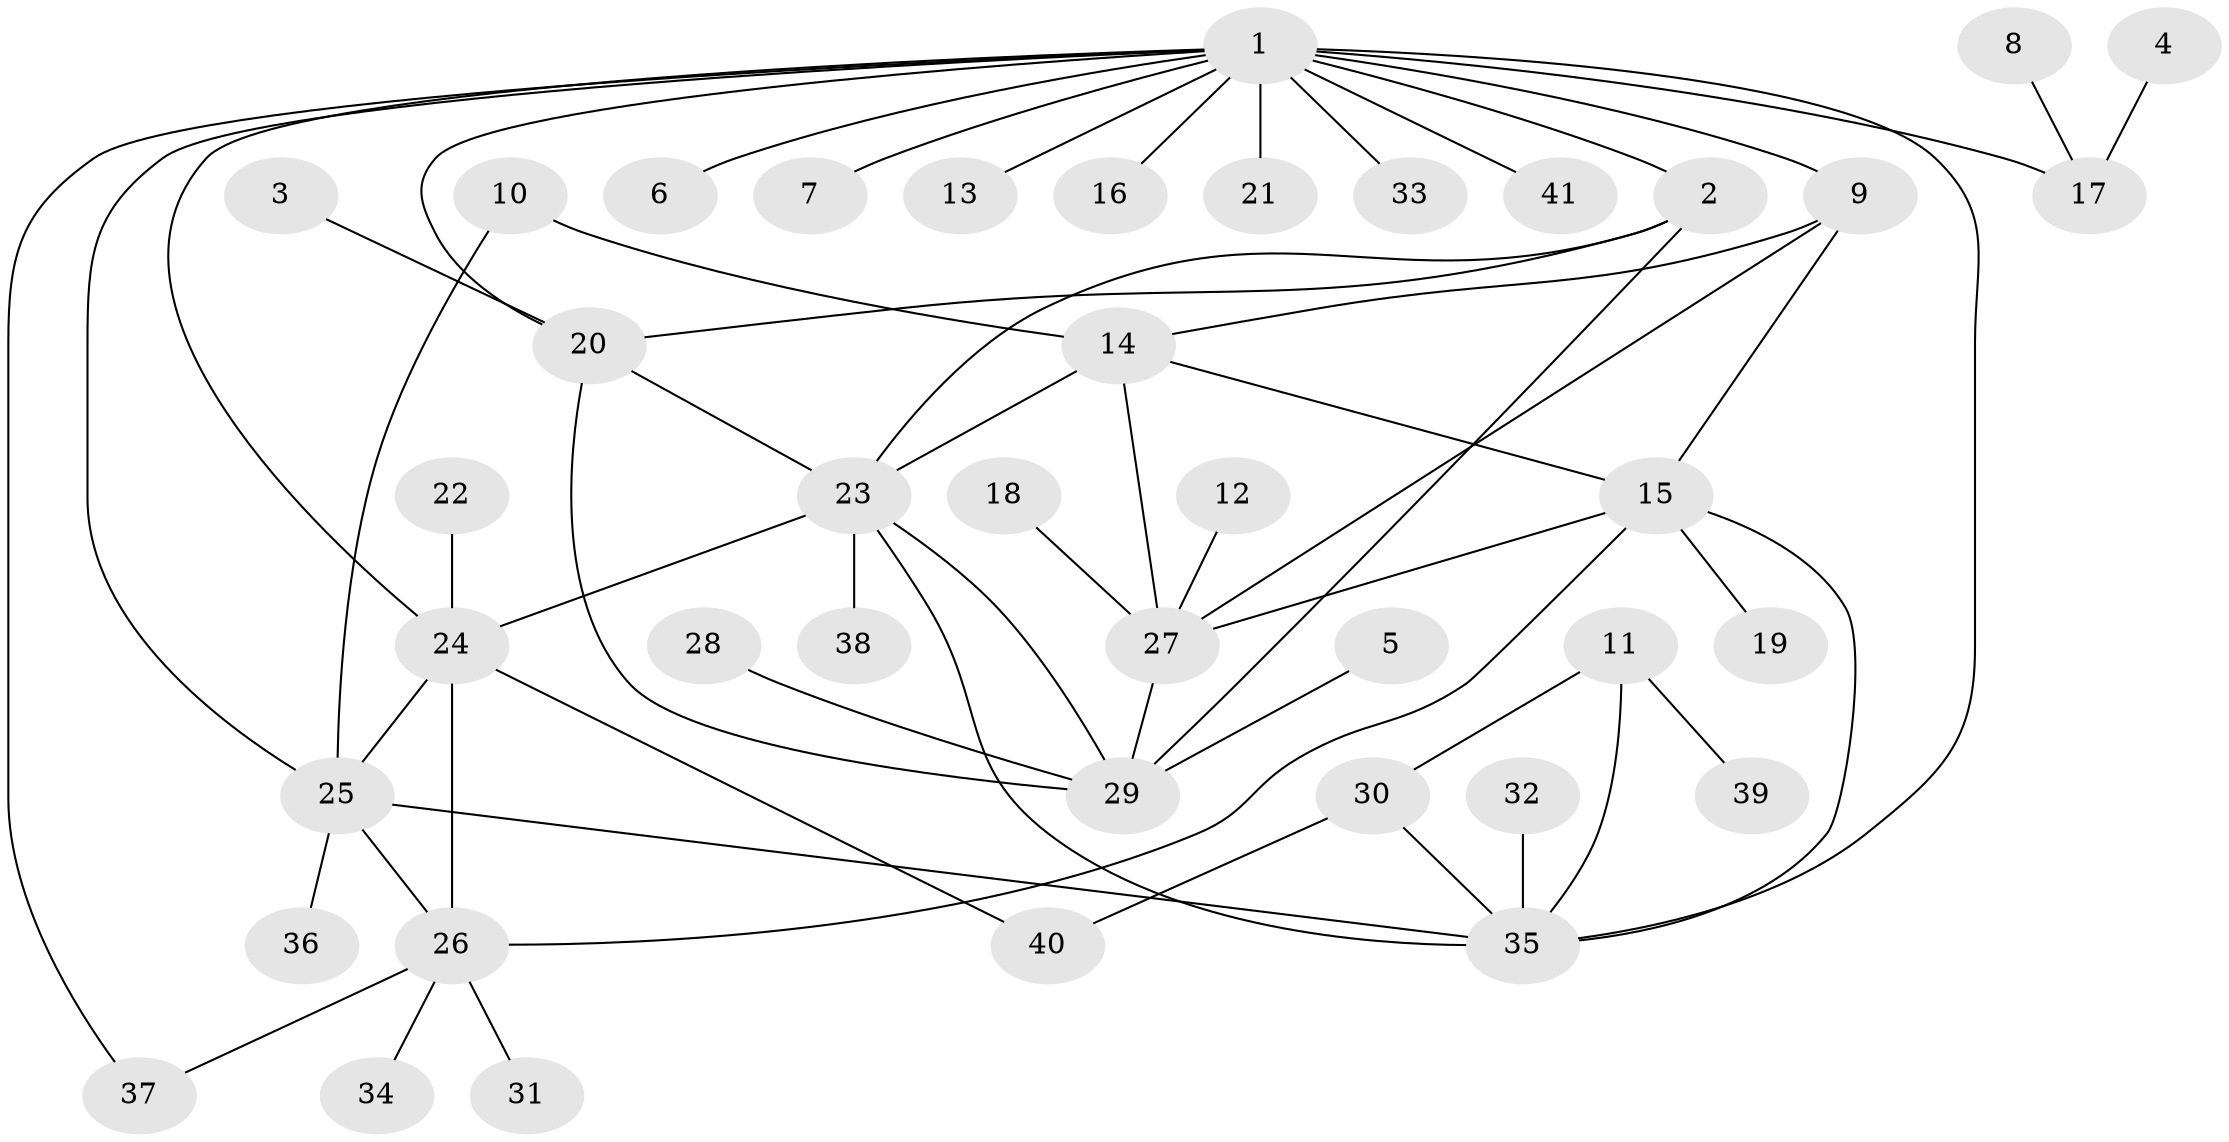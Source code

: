 // original degree distribution, {11: 0.012195121951219513, 8: 0.04878048780487805, 4: 0.036585365853658534, 6: 0.04878048780487805, 7: 0.04878048780487805, 5: 0.036585365853658534, 9: 0.012195121951219513, 2: 0.13414634146341464, 1: 0.5487804878048781, 3: 0.07317073170731707}
// Generated by graph-tools (version 1.1) at 2025/26/03/09/25 03:26:41]
// undirected, 41 vertices, 60 edges
graph export_dot {
graph [start="1"]
  node [color=gray90,style=filled];
  1;
  2;
  3;
  4;
  5;
  6;
  7;
  8;
  9;
  10;
  11;
  12;
  13;
  14;
  15;
  16;
  17;
  18;
  19;
  20;
  21;
  22;
  23;
  24;
  25;
  26;
  27;
  28;
  29;
  30;
  31;
  32;
  33;
  34;
  35;
  36;
  37;
  38;
  39;
  40;
  41;
  1 -- 2 [weight=1.0];
  1 -- 6 [weight=1.0];
  1 -- 7 [weight=1.0];
  1 -- 9 [weight=1.0];
  1 -- 13 [weight=1.0];
  1 -- 16 [weight=1.0];
  1 -- 17 [weight=3.0];
  1 -- 20 [weight=1.0];
  1 -- 21 [weight=1.0];
  1 -- 24 [weight=1.0];
  1 -- 25 [weight=1.0];
  1 -- 33 [weight=1.0];
  1 -- 35 [weight=1.0];
  1 -- 37 [weight=1.0];
  1 -- 41 [weight=1.0];
  2 -- 20 [weight=1.0];
  2 -- 23 [weight=1.0];
  2 -- 29 [weight=1.0];
  3 -- 20 [weight=1.0];
  4 -- 17 [weight=1.0];
  5 -- 29 [weight=1.0];
  8 -- 17 [weight=1.0];
  9 -- 14 [weight=1.0];
  9 -- 15 [weight=1.0];
  9 -- 27 [weight=1.0];
  10 -- 14 [weight=1.0];
  10 -- 25 [weight=1.0];
  11 -- 30 [weight=1.0];
  11 -- 35 [weight=2.0];
  11 -- 39 [weight=1.0];
  12 -- 27 [weight=1.0];
  14 -- 15 [weight=1.0];
  14 -- 23 [weight=1.0];
  14 -- 27 [weight=1.0];
  15 -- 19 [weight=1.0];
  15 -- 26 [weight=1.0];
  15 -- 27 [weight=1.0];
  15 -- 35 [weight=1.0];
  18 -- 27 [weight=1.0];
  20 -- 23 [weight=1.0];
  20 -- 29 [weight=1.0];
  22 -- 24 [weight=1.0];
  23 -- 24 [weight=1.0];
  23 -- 29 [weight=1.0];
  23 -- 35 [weight=1.0];
  23 -- 38 [weight=1.0];
  24 -- 25 [weight=2.0];
  24 -- 26 [weight=2.0];
  24 -- 40 [weight=1.0];
  25 -- 26 [weight=1.0];
  25 -- 35 [weight=1.0];
  25 -- 36 [weight=1.0];
  26 -- 31 [weight=1.0];
  26 -- 34 [weight=1.0];
  26 -- 37 [weight=1.0];
  27 -- 29 [weight=1.0];
  28 -- 29 [weight=1.0];
  30 -- 35 [weight=2.0];
  30 -- 40 [weight=1.0];
  32 -- 35 [weight=1.0];
}

